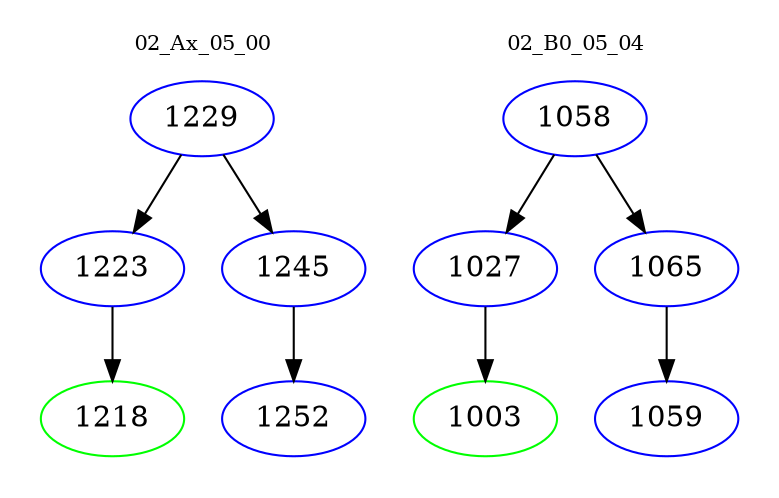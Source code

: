 digraph{
subgraph cluster_0 {
color = white
label = "02_Ax_05_00";
fontsize=10;
T0_1229 [label="1229", color="blue"]
T0_1229 -> T0_1223 [color="black"]
T0_1223 [label="1223", color="blue"]
T0_1223 -> T0_1218 [color="black"]
T0_1218 [label="1218", color="green"]
T0_1229 -> T0_1245 [color="black"]
T0_1245 [label="1245", color="blue"]
T0_1245 -> T0_1252 [color="black"]
T0_1252 [label="1252", color="blue"]
}
subgraph cluster_1 {
color = white
label = "02_B0_05_04";
fontsize=10;
T1_1058 [label="1058", color="blue"]
T1_1058 -> T1_1027 [color="black"]
T1_1027 [label="1027", color="blue"]
T1_1027 -> T1_1003 [color="black"]
T1_1003 [label="1003", color="green"]
T1_1058 -> T1_1065 [color="black"]
T1_1065 [label="1065", color="blue"]
T1_1065 -> T1_1059 [color="black"]
T1_1059 [label="1059", color="blue"]
}
}
